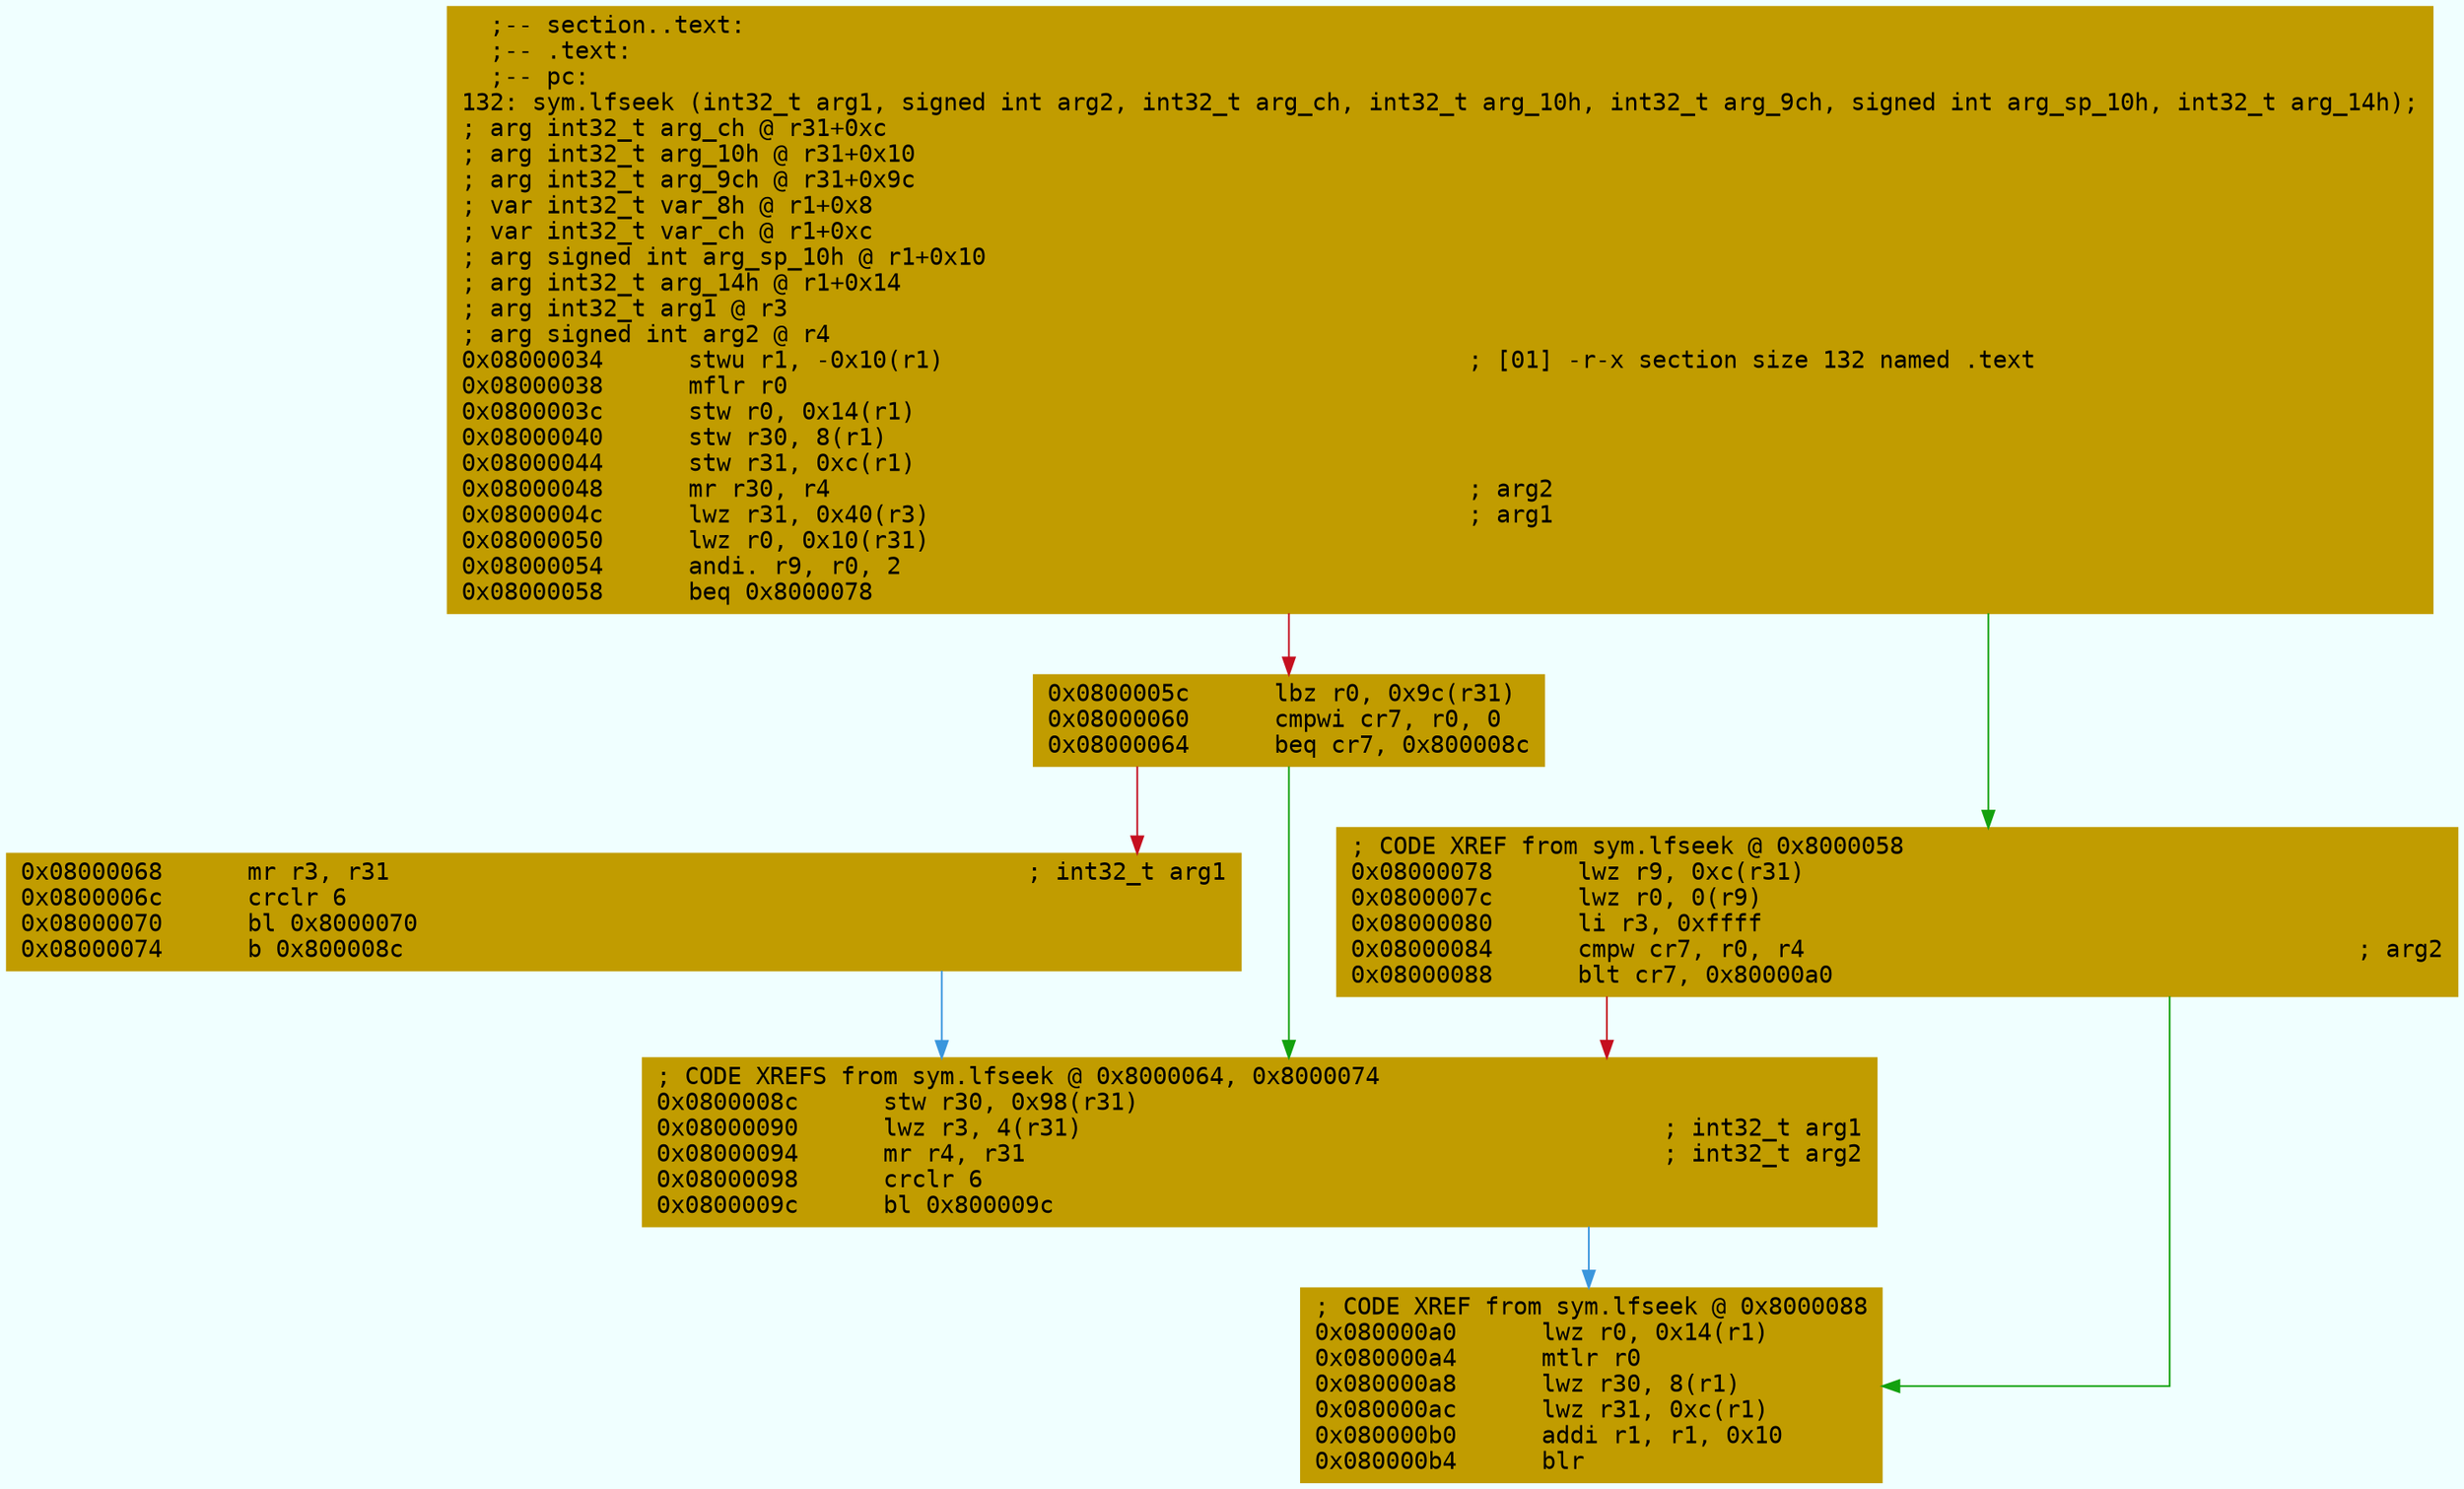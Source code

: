 digraph code {
	graph [bgcolor=azure fontsize=8 fontname="Courier" splines="ortho"];
	node [fillcolor=gray style=filled shape=box];
	edge [arrowhead="normal"];
	"0x08000034" [URL="sym.lfseek/0x08000034", fillcolor="#c19c00",color="#c19c00", fontname="Courier",label="  ;-- section..text:\l  ;-- .text:\l  ;-- pc:\l132: sym.lfseek (int32_t arg1, signed int arg2, int32_t arg_ch, int32_t arg_10h, int32_t arg_9ch, signed int arg_sp_10h, int32_t arg_14h);\l; arg int32_t arg_ch @ r31+0xc\l; arg int32_t arg_10h @ r31+0x10\l; arg int32_t arg_9ch @ r31+0x9c\l; var int32_t var_8h @ r1+0x8\l; var int32_t var_ch @ r1+0xc\l; arg signed int arg_sp_10h @ r1+0x10\l; arg int32_t arg_14h @ r1+0x14\l; arg int32_t arg1 @ r3\l; arg signed int arg2 @ r4\l0x08000034      stwu r1, -0x10(r1)                                     ; [01] -r-x section size 132 named .text\l0x08000038      mflr r0\l0x0800003c      stw r0, 0x14(r1)\l0x08000040      stw r30, 8(r1)\l0x08000044      stw r31, 0xc(r1)\l0x08000048      mr r30, r4                                             ; arg2\l0x0800004c      lwz r31, 0x40(r3)                                      ; arg1\l0x08000050      lwz r0, 0x10(r31)\l0x08000054      andi. r9, r0, 2\l0x08000058      beq 0x8000078\l"]
	"0x0800005c" [URL="sym.lfseek/0x0800005c", fillcolor="#c19c00",color="#c19c00", fontname="Courier",label="0x0800005c      lbz r0, 0x9c(r31)\l0x08000060      cmpwi cr7, r0, 0\l0x08000064      beq cr7, 0x800008c\l"]
	"0x08000068" [URL="sym.lfseek/0x08000068", fillcolor="#c19c00",color="#c19c00", fontname="Courier",label="0x08000068      mr r3, r31                                             ; int32_t arg1\l0x0800006c      crclr 6\l0x08000070      bl 0x8000070\l0x08000074      b 0x800008c\l"]
	"0x08000078" [URL="sym.lfseek/0x08000078", fillcolor="#c19c00",color="#c19c00", fontname="Courier",label="; CODE XREF from sym.lfseek @ 0x8000058\l0x08000078      lwz r9, 0xc(r31)\l0x0800007c      lwz r0, 0(r9)\l0x08000080      li r3, 0xffff\l0x08000084      cmpw cr7, r0, r4                                       ; arg2\l0x08000088      blt cr7, 0x80000a0\l"]
	"0x0800008c" [URL="sym.lfseek/0x0800008c", fillcolor="#c19c00",color="#c19c00", fontname="Courier",label="; CODE XREFS from sym.lfseek @ 0x8000064, 0x8000074\l0x0800008c      stw r30, 0x98(r31)\l0x08000090      lwz r3, 4(r31)                                         ; int32_t arg1\l0x08000094      mr r4, r31                                             ; int32_t arg2\l0x08000098      crclr 6\l0x0800009c      bl 0x800009c\l"]
	"0x080000a0" [URL="sym.lfseek/0x080000a0", fillcolor="#c19c00",color="#c19c00", fontname="Courier",label="; CODE XREF from sym.lfseek @ 0x8000088\l0x080000a0      lwz r0, 0x14(r1)\l0x080000a4      mtlr r0\l0x080000a8      lwz r30, 8(r1)\l0x080000ac      lwz r31, 0xc(r1)\l0x080000b0      addi r1, r1, 0x10\l0x080000b4      blr\l"]
        "0x08000034" -> "0x08000078" [color="#13a10e"];
        "0x08000034" -> "0x0800005c" [color="#c50f1f"];
        "0x0800005c" -> "0x0800008c" [color="#13a10e"];
        "0x0800005c" -> "0x08000068" [color="#c50f1f"];
        "0x08000068" -> "0x0800008c" [color="#3a96dd"];
        "0x08000078" -> "0x080000a0" [color="#13a10e"];
        "0x08000078" -> "0x0800008c" [color="#c50f1f"];
        "0x0800008c" -> "0x080000a0" [color="#3a96dd"];
}
